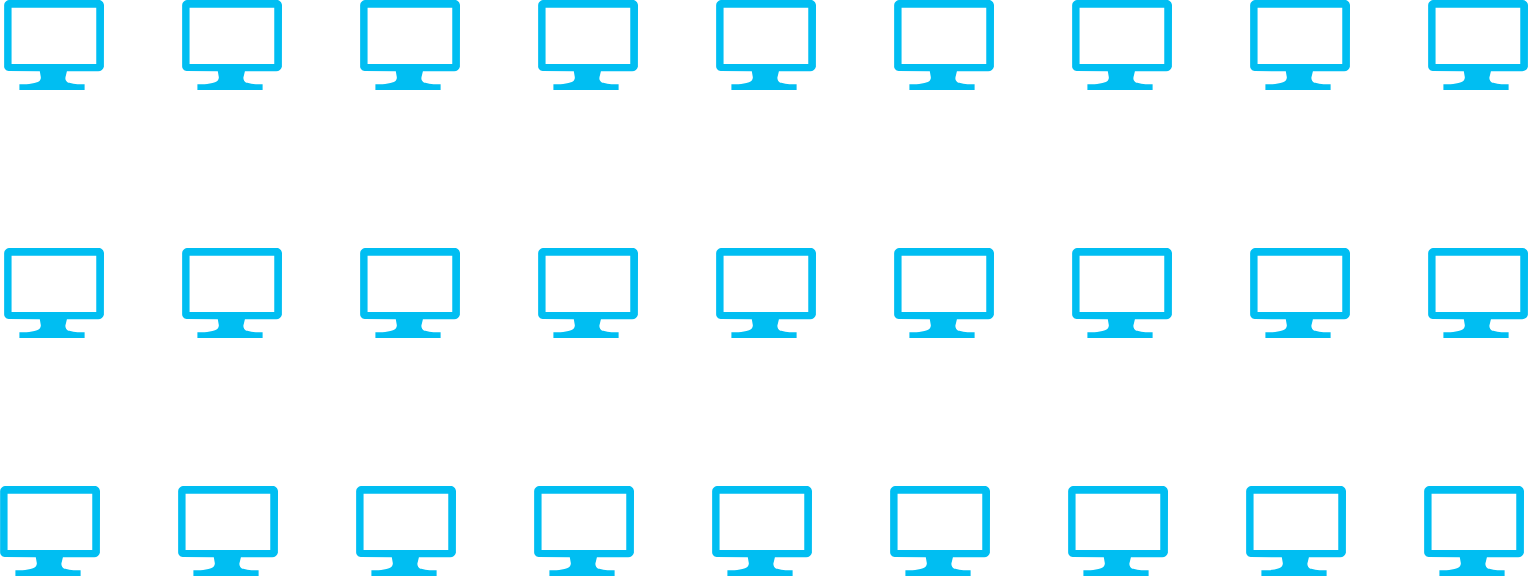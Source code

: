 <mxfile version="27.1.6">
  <diagram name="Page-1" id="hFxnkWMH6C80C6UsPF_a">
    <mxGraphModel dx="957" dy="739" grid="0" gridSize="10" guides="1" tooltips="1" connect="1" arrows="1" fold="1" page="0" pageScale="1" pageWidth="850" pageHeight="1100" math="0" shadow="0">
      <root>
        <mxCell id="0" />
        <mxCell id="1" parent="0" />
        <mxCell id="Wduo-rI9iU1A8Wf9mQqQ-1" value="" style="verticalLabelPosition=bottom;html=1;verticalAlign=top;align=center;strokeColor=none;fillColor=#00BEF2;shape=mxgraph.azure.computer;pointerEvents=1;" vertex="1" parent="1">
          <mxGeometry x="13" y="182" width="50" height="45" as="geometry" />
        </mxCell>
        <mxCell id="Wduo-rI9iU1A8Wf9mQqQ-2" value="" style="verticalLabelPosition=bottom;html=1;verticalAlign=top;align=center;strokeColor=none;fillColor=#00BEF2;shape=mxgraph.azure.computer;pointerEvents=1;" vertex="1" parent="1">
          <mxGeometry x="102" y="182" width="50" height="45" as="geometry" />
        </mxCell>
        <mxCell id="Wduo-rI9iU1A8Wf9mQqQ-3" value="" style="verticalLabelPosition=bottom;html=1;verticalAlign=top;align=center;strokeColor=none;fillColor=#00BEF2;shape=mxgraph.azure.computer;pointerEvents=1;" vertex="1" parent="1">
          <mxGeometry x="191" y="182" width="50" height="45" as="geometry" />
        </mxCell>
        <mxCell id="Wduo-rI9iU1A8Wf9mQqQ-4" value="" style="verticalLabelPosition=bottom;html=1;verticalAlign=top;align=center;strokeColor=none;fillColor=#00BEF2;shape=mxgraph.azure.computer;pointerEvents=1;" vertex="1" parent="1">
          <mxGeometry x="280" y="182" width="50" height="45" as="geometry" />
        </mxCell>
        <mxCell id="Wduo-rI9iU1A8Wf9mQqQ-5" value="" style="verticalLabelPosition=bottom;html=1;verticalAlign=top;align=center;strokeColor=none;fillColor=#00BEF2;shape=mxgraph.azure.computer;pointerEvents=1;" vertex="1" parent="1">
          <mxGeometry x="369" y="182" width="50" height="45" as="geometry" />
        </mxCell>
        <mxCell id="Wduo-rI9iU1A8Wf9mQqQ-6" value="" style="verticalLabelPosition=bottom;html=1;verticalAlign=top;align=center;strokeColor=none;fillColor=#00BEF2;shape=mxgraph.azure.computer;pointerEvents=1;" vertex="1" parent="1">
          <mxGeometry x="458" y="182" width="50" height="45" as="geometry" />
        </mxCell>
        <mxCell id="Wduo-rI9iU1A8Wf9mQqQ-8" value="" style="verticalLabelPosition=bottom;html=1;verticalAlign=top;align=center;strokeColor=none;fillColor=#00BEF2;shape=mxgraph.azure.computer;pointerEvents=1;" vertex="1" parent="1">
          <mxGeometry x="547" y="182" width="50" height="45" as="geometry" />
        </mxCell>
        <mxCell id="Wduo-rI9iU1A8Wf9mQqQ-9" value="" style="verticalLabelPosition=bottom;html=1;verticalAlign=top;align=center;strokeColor=none;fillColor=#00BEF2;shape=mxgraph.azure.computer;pointerEvents=1;" vertex="1" parent="1">
          <mxGeometry x="636" y="182" width="50" height="45" as="geometry" />
        </mxCell>
        <mxCell id="Wduo-rI9iU1A8Wf9mQqQ-10" value="" style="verticalLabelPosition=bottom;html=1;verticalAlign=top;align=center;strokeColor=none;fillColor=#00BEF2;shape=mxgraph.azure.computer;pointerEvents=1;" vertex="1" parent="1">
          <mxGeometry x="725" y="182" width="50" height="45" as="geometry" />
        </mxCell>
        <mxCell id="Wduo-rI9iU1A8Wf9mQqQ-11" value="" style="verticalLabelPosition=bottom;html=1;verticalAlign=top;align=center;strokeColor=none;fillColor=#00BEF2;shape=mxgraph.azure.computer;pointerEvents=1;" vertex="1" parent="1">
          <mxGeometry x="13" y="306" width="50" height="45" as="geometry" />
        </mxCell>
        <mxCell id="Wduo-rI9iU1A8Wf9mQqQ-12" value="" style="verticalLabelPosition=bottom;html=1;verticalAlign=top;align=center;strokeColor=none;fillColor=#00BEF2;shape=mxgraph.azure.computer;pointerEvents=1;" vertex="1" parent="1">
          <mxGeometry x="102" y="306" width="50" height="45" as="geometry" />
        </mxCell>
        <mxCell id="Wduo-rI9iU1A8Wf9mQqQ-13" value="" style="verticalLabelPosition=bottom;html=1;verticalAlign=top;align=center;strokeColor=none;fillColor=#00BEF2;shape=mxgraph.azure.computer;pointerEvents=1;" vertex="1" parent="1">
          <mxGeometry x="191" y="306" width="50" height="45" as="geometry" />
        </mxCell>
        <mxCell id="Wduo-rI9iU1A8Wf9mQqQ-14" value="" style="verticalLabelPosition=bottom;html=1;verticalAlign=top;align=center;strokeColor=none;fillColor=#00BEF2;shape=mxgraph.azure.computer;pointerEvents=1;" vertex="1" parent="1">
          <mxGeometry x="280" y="306" width="50" height="45" as="geometry" />
        </mxCell>
        <mxCell id="Wduo-rI9iU1A8Wf9mQqQ-15" value="" style="verticalLabelPosition=bottom;html=1;verticalAlign=top;align=center;strokeColor=none;fillColor=#00BEF2;shape=mxgraph.azure.computer;pointerEvents=1;" vertex="1" parent="1">
          <mxGeometry x="369" y="306" width="50" height="45" as="geometry" />
        </mxCell>
        <mxCell id="Wduo-rI9iU1A8Wf9mQqQ-16" value="" style="verticalLabelPosition=bottom;html=1;verticalAlign=top;align=center;strokeColor=none;fillColor=#00BEF2;shape=mxgraph.azure.computer;pointerEvents=1;" vertex="1" parent="1">
          <mxGeometry x="458" y="306" width="50" height="45" as="geometry" />
        </mxCell>
        <mxCell id="Wduo-rI9iU1A8Wf9mQqQ-17" value="" style="verticalLabelPosition=bottom;html=1;verticalAlign=top;align=center;strokeColor=none;fillColor=#00BEF2;shape=mxgraph.azure.computer;pointerEvents=1;" vertex="1" parent="1">
          <mxGeometry x="547" y="306" width="50" height="45" as="geometry" />
        </mxCell>
        <mxCell id="Wduo-rI9iU1A8Wf9mQqQ-18" value="" style="verticalLabelPosition=bottom;html=1;verticalAlign=top;align=center;strokeColor=none;fillColor=#00BEF2;shape=mxgraph.azure.computer;pointerEvents=1;" vertex="1" parent="1">
          <mxGeometry x="636" y="306" width="50" height="45" as="geometry" />
        </mxCell>
        <mxCell id="Wduo-rI9iU1A8Wf9mQqQ-19" value="" style="verticalLabelPosition=bottom;html=1;verticalAlign=top;align=center;strokeColor=none;fillColor=#00BEF2;shape=mxgraph.azure.computer;pointerEvents=1;" vertex="1" parent="1">
          <mxGeometry x="725" y="306" width="50" height="45" as="geometry" />
        </mxCell>
        <mxCell id="Wduo-rI9iU1A8Wf9mQqQ-20" value="" style="verticalLabelPosition=bottom;html=1;verticalAlign=top;align=center;strokeColor=none;fillColor=#00BEF2;shape=mxgraph.azure.computer;pointerEvents=1;" vertex="1" parent="1">
          <mxGeometry x="11" y="425" width="50" height="45" as="geometry" />
        </mxCell>
        <mxCell id="Wduo-rI9iU1A8Wf9mQqQ-21" value="" style="verticalLabelPosition=bottom;html=1;verticalAlign=top;align=center;strokeColor=none;fillColor=#00BEF2;shape=mxgraph.azure.computer;pointerEvents=1;" vertex="1" parent="1">
          <mxGeometry x="100" y="425" width="50" height="45" as="geometry" />
        </mxCell>
        <mxCell id="Wduo-rI9iU1A8Wf9mQqQ-22" value="" style="verticalLabelPosition=bottom;html=1;verticalAlign=top;align=center;strokeColor=none;fillColor=#00BEF2;shape=mxgraph.azure.computer;pointerEvents=1;" vertex="1" parent="1">
          <mxGeometry x="189" y="425" width="50" height="45" as="geometry" />
        </mxCell>
        <mxCell id="Wduo-rI9iU1A8Wf9mQqQ-23" value="" style="verticalLabelPosition=bottom;html=1;verticalAlign=top;align=center;strokeColor=none;fillColor=#00BEF2;shape=mxgraph.azure.computer;pointerEvents=1;" vertex="1" parent="1">
          <mxGeometry x="278" y="425" width="50" height="45" as="geometry" />
        </mxCell>
        <mxCell id="Wduo-rI9iU1A8Wf9mQqQ-24" value="" style="verticalLabelPosition=bottom;html=1;verticalAlign=top;align=center;strokeColor=none;fillColor=#00BEF2;shape=mxgraph.azure.computer;pointerEvents=1;" vertex="1" parent="1">
          <mxGeometry x="367" y="425" width="50" height="45" as="geometry" />
        </mxCell>
        <mxCell id="Wduo-rI9iU1A8Wf9mQqQ-25" value="" style="verticalLabelPosition=bottom;html=1;verticalAlign=top;align=center;strokeColor=none;fillColor=#00BEF2;shape=mxgraph.azure.computer;pointerEvents=1;" vertex="1" parent="1">
          <mxGeometry x="456" y="425" width="50" height="45" as="geometry" />
        </mxCell>
        <mxCell id="Wduo-rI9iU1A8Wf9mQqQ-26" value="" style="verticalLabelPosition=bottom;html=1;verticalAlign=top;align=center;strokeColor=none;fillColor=#00BEF2;shape=mxgraph.azure.computer;pointerEvents=1;" vertex="1" parent="1">
          <mxGeometry x="545" y="425" width="50" height="45" as="geometry" />
        </mxCell>
        <mxCell id="Wduo-rI9iU1A8Wf9mQqQ-27" value="" style="verticalLabelPosition=bottom;html=1;verticalAlign=top;align=center;strokeColor=none;fillColor=#00BEF2;shape=mxgraph.azure.computer;pointerEvents=1;" vertex="1" parent="1">
          <mxGeometry x="634" y="425" width="50" height="45" as="geometry" />
        </mxCell>
        <mxCell id="Wduo-rI9iU1A8Wf9mQqQ-28" value="" style="verticalLabelPosition=bottom;html=1;verticalAlign=top;align=center;strokeColor=none;fillColor=#00BEF2;shape=mxgraph.azure.computer;pointerEvents=1;" vertex="1" parent="1">
          <mxGeometry x="723" y="425" width="50" height="45" as="geometry" />
        </mxCell>
      </root>
    </mxGraphModel>
  </diagram>
</mxfile>
